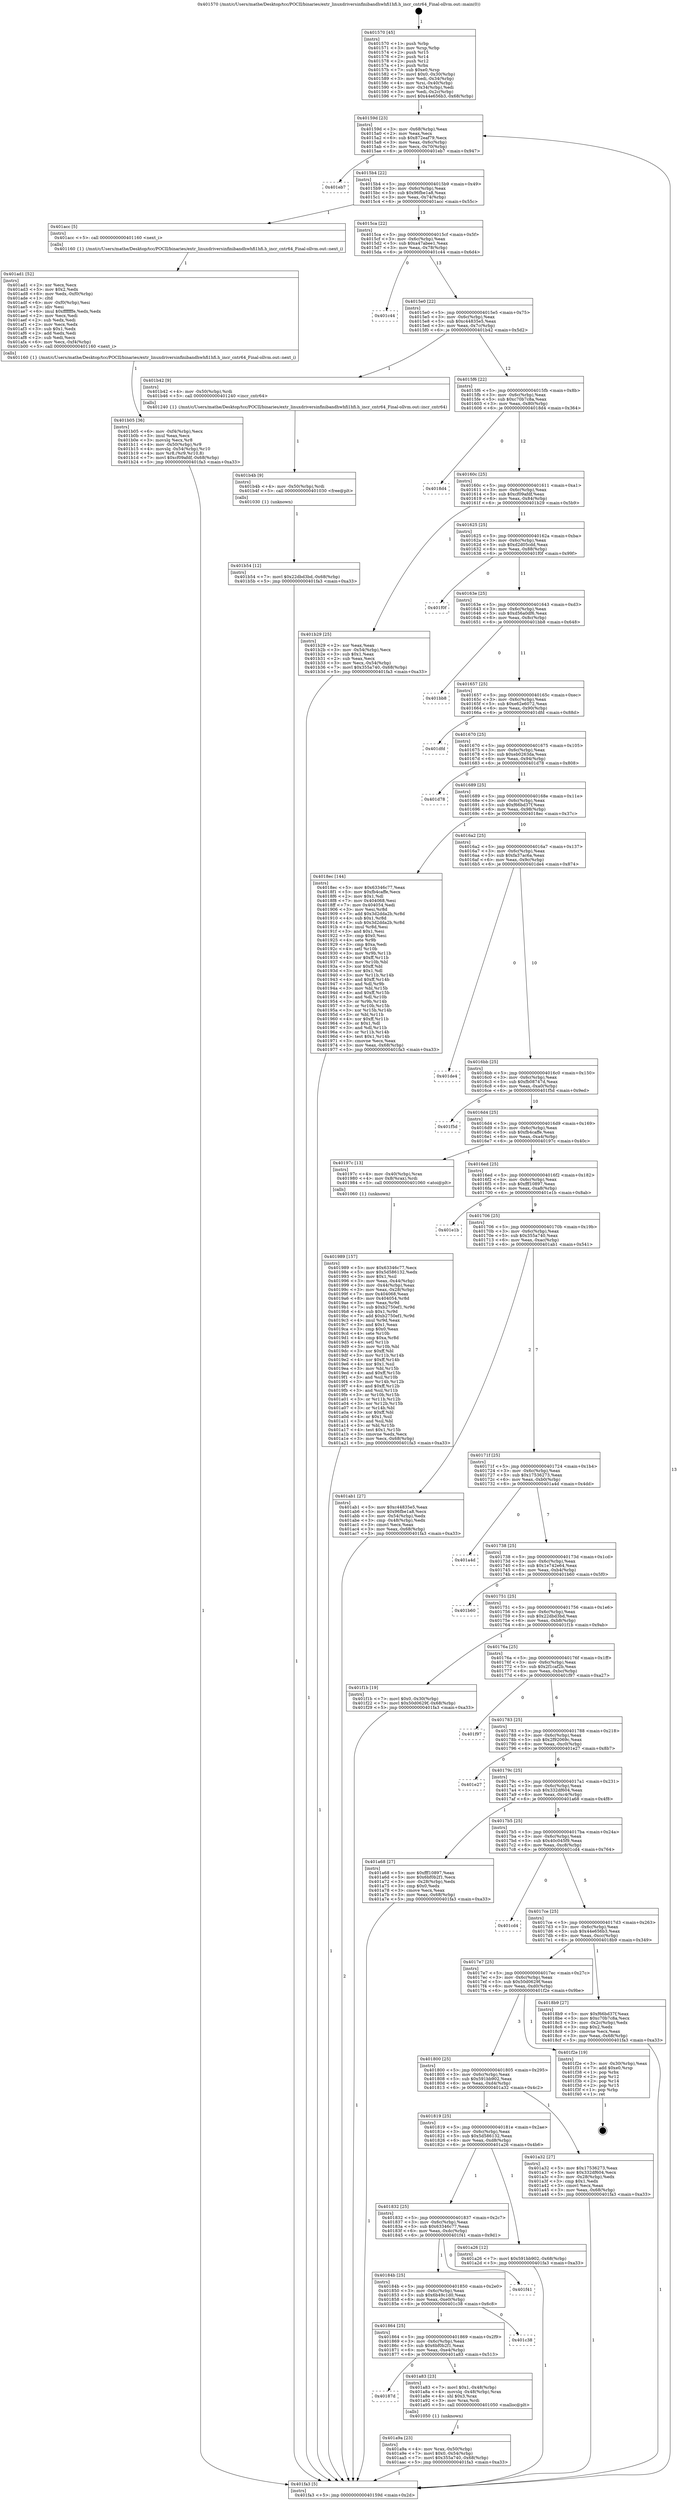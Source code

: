 digraph "0x401570" {
  label = "0x401570 (/mnt/c/Users/mathe/Desktop/tcc/POCII/binaries/extr_linuxdriversinfinibandhwhfi1hfi.h_incr_cntr64_Final-ollvm.out::main(0))"
  labelloc = "t"
  node[shape=record]

  Entry [label="",width=0.3,height=0.3,shape=circle,fillcolor=black,style=filled]
  "0x40159d" [label="{
     0x40159d [23]\l
     | [instrs]\l
     &nbsp;&nbsp;0x40159d \<+3\>: mov -0x68(%rbp),%eax\l
     &nbsp;&nbsp;0x4015a0 \<+2\>: mov %eax,%ecx\l
     &nbsp;&nbsp;0x4015a2 \<+6\>: sub $0x872eaf79,%ecx\l
     &nbsp;&nbsp;0x4015a8 \<+3\>: mov %eax,-0x6c(%rbp)\l
     &nbsp;&nbsp;0x4015ab \<+3\>: mov %ecx,-0x70(%rbp)\l
     &nbsp;&nbsp;0x4015ae \<+6\>: je 0000000000401eb7 \<main+0x947\>\l
  }"]
  "0x401eb7" [label="{
     0x401eb7\l
  }", style=dashed]
  "0x4015b4" [label="{
     0x4015b4 [22]\l
     | [instrs]\l
     &nbsp;&nbsp;0x4015b4 \<+5\>: jmp 00000000004015b9 \<main+0x49\>\l
     &nbsp;&nbsp;0x4015b9 \<+3\>: mov -0x6c(%rbp),%eax\l
     &nbsp;&nbsp;0x4015bc \<+5\>: sub $0x96fbe1a8,%eax\l
     &nbsp;&nbsp;0x4015c1 \<+3\>: mov %eax,-0x74(%rbp)\l
     &nbsp;&nbsp;0x4015c4 \<+6\>: je 0000000000401acc \<main+0x55c\>\l
  }"]
  Exit [label="",width=0.3,height=0.3,shape=circle,fillcolor=black,style=filled,peripheries=2]
  "0x401acc" [label="{
     0x401acc [5]\l
     | [instrs]\l
     &nbsp;&nbsp;0x401acc \<+5\>: call 0000000000401160 \<next_i\>\l
     | [calls]\l
     &nbsp;&nbsp;0x401160 \{1\} (/mnt/c/Users/mathe/Desktop/tcc/POCII/binaries/extr_linuxdriversinfinibandhwhfi1hfi.h_incr_cntr64_Final-ollvm.out::next_i)\l
  }"]
  "0x4015ca" [label="{
     0x4015ca [22]\l
     | [instrs]\l
     &nbsp;&nbsp;0x4015ca \<+5\>: jmp 00000000004015cf \<main+0x5f\>\l
     &nbsp;&nbsp;0x4015cf \<+3\>: mov -0x6c(%rbp),%eax\l
     &nbsp;&nbsp;0x4015d2 \<+5\>: sub $0xa47abee1,%eax\l
     &nbsp;&nbsp;0x4015d7 \<+3\>: mov %eax,-0x78(%rbp)\l
     &nbsp;&nbsp;0x4015da \<+6\>: je 0000000000401c44 \<main+0x6d4\>\l
  }"]
  "0x401b54" [label="{
     0x401b54 [12]\l
     | [instrs]\l
     &nbsp;&nbsp;0x401b54 \<+7\>: movl $0x22dbd3bd,-0x68(%rbp)\l
     &nbsp;&nbsp;0x401b5b \<+5\>: jmp 0000000000401fa3 \<main+0xa33\>\l
  }"]
  "0x401c44" [label="{
     0x401c44\l
  }", style=dashed]
  "0x4015e0" [label="{
     0x4015e0 [22]\l
     | [instrs]\l
     &nbsp;&nbsp;0x4015e0 \<+5\>: jmp 00000000004015e5 \<main+0x75\>\l
     &nbsp;&nbsp;0x4015e5 \<+3\>: mov -0x6c(%rbp),%eax\l
     &nbsp;&nbsp;0x4015e8 \<+5\>: sub $0xc44835e5,%eax\l
     &nbsp;&nbsp;0x4015ed \<+3\>: mov %eax,-0x7c(%rbp)\l
     &nbsp;&nbsp;0x4015f0 \<+6\>: je 0000000000401b42 \<main+0x5d2\>\l
  }"]
  "0x401b4b" [label="{
     0x401b4b [9]\l
     | [instrs]\l
     &nbsp;&nbsp;0x401b4b \<+4\>: mov -0x50(%rbp),%rdi\l
     &nbsp;&nbsp;0x401b4f \<+5\>: call 0000000000401030 \<free@plt\>\l
     | [calls]\l
     &nbsp;&nbsp;0x401030 \{1\} (unknown)\l
  }"]
  "0x401b42" [label="{
     0x401b42 [9]\l
     | [instrs]\l
     &nbsp;&nbsp;0x401b42 \<+4\>: mov -0x50(%rbp),%rdi\l
     &nbsp;&nbsp;0x401b46 \<+5\>: call 0000000000401240 \<incr_cntr64\>\l
     | [calls]\l
     &nbsp;&nbsp;0x401240 \{1\} (/mnt/c/Users/mathe/Desktop/tcc/POCII/binaries/extr_linuxdriversinfinibandhwhfi1hfi.h_incr_cntr64_Final-ollvm.out::incr_cntr64)\l
  }"]
  "0x4015f6" [label="{
     0x4015f6 [22]\l
     | [instrs]\l
     &nbsp;&nbsp;0x4015f6 \<+5\>: jmp 00000000004015fb \<main+0x8b\>\l
     &nbsp;&nbsp;0x4015fb \<+3\>: mov -0x6c(%rbp),%eax\l
     &nbsp;&nbsp;0x4015fe \<+5\>: sub $0xc70b7c8a,%eax\l
     &nbsp;&nbsp;0x401603 \<+3\>: mov %eax,-0x80(%rbp)\l
     &nbsp;&nbsp;0x401606 \<+6\>: je 00000000004018d4 \<main+0x364\>\l
  }"]
  "0x401b05" [label="{
     0x401b05 [36]\l
     | [instrs]\l
     &nbsp;&nbsp;0x401b05 \<+6\>: mov -0xf4(%rbp),%ecx\l
     &nbsp;&nbsp;0x401b0b \<+3\>: imul %eax,%ecx\l
     &nbsp;&nbsp;0x401b0e \<+3\>: movslq %ecx,%r8\l
     &nbsp;&nbsp;0x401b11 \<+4\>: mov -0x50(%rbp),%r9\l
     &nbsp;&nbsp;0x401b15 \<+4\>: movslq -0x54(%rbp),%r10\l
     &nbsp;&nbsp;0x401b19 \<+4\>: mov %r8,(%r9,%r10,8)\l
     &nbsp;&nbsp;0x401b1d \<+7\>: movl $0xcf09afdf,-0x68(%rbp)\l
     &nbsp;&nbsp;0x401b24 \<+5\>: jmp 0000000000401fa3 \<main+0xa33\>\l
  }"]
  "0x4018d4" [label="{
     0x4018d4\l
  }", style=dashed]
  "0x40160c" [label="{
     0x40160c [25]\l
     | [instrs]\l
     &nbsp;&nbsp;0x40160c \<+5\>: jmp 0000000000401611 \<main+0xa1\>\l
     &nbsp;&nbsp;0x401611 \<+3\>: mov -0x6c(%rbp),%eax\l
     &nbsp;&nbsp;0x401614 \<+5\>: sub $0xcf09afdf,%eax\l
     &nbsp;&nbsp;0x401619 \<+6\>: mov %eax,-0x84(%rbp)\l
     &nbsp;&nbsp;0x40161f \<+6\>: je 0000000000401b29 \<main+0x5b9\>\l
  }"]
  "0x401ad1" [label="{
     0x401ad1 [52]\l
     | [instrs]\l
     &nbsp;&nbsp;0x401ad1 \<+2\>: xor %ecx,%ecx\l
     &nbsp;&nbsp;0x401ad3 \<+5\>: mov $0x2,%edx\l
     &nbsp;&nbsp;0x401ad8 \<+6\>: mov %edx,-0xf0(%rbp)\l
     &nbsp;&nbsp;0x401ade \<+1\>: cltd\l
     &nbsp;&nbsp;0x401adf \<+6\>: mov -0xf0(%rbp),%esi\l
     &nbsp;&nbsp;0x401ae5 \<+2\>: idiv %esi\l
     &nbsp;&nbsp;0x401ae7 \<+6\>: imul $0xfffffffe,%edx,%edx\l
     &nbsp;&nbsp;0x401aed \<+2\>: mov %ecx,%edi\l
     &nbsp;&nbsp;0x401aef \<+2\>: sub %edx,%edi\l
     &nbsp;&nbsp;0x401af1 \<+2\>: mov %ecx,%edx\l
     &nbsp;&nbsp;0x401af3 \<+3\>: sub $0x1,%edx\l
     &nbsp;&nbsp;0x401af6 \<+2\>: add %edx,%edi\l
     &nbsp;&nbsp;0x401af8 \<+2\>: sub %edi,%ecx\l
     &nbsp;&nbsp;0x401afa \<+6\>: mov %ecx,-0xf4(%rbp)\l
     &nbsp;&nbsp;0x401b00 \<+5\>: call 0000000000401160 \<next_i\>\l
     | [calls]\l
     &nbsp;&nbsp;0x401160 \{1\} (/mnt/c/Users/mathe/Desktop/tcc/POCII/binaries/extr_linuxdriversinfinibandhwhfi1hfi.h_incr_cntr64_Final-ollvm.out::next_i)\l
  }"]
  "0x401b29" [label="{
     0x401b29 [25]\l
     | [instrs]\l
     &nbsp;&nbsp;0x401b29 \<+2\>: xor %eax,%eax\l
     &nbsp;&nbsp;0x401b2b \<+3\>: mov -0x54(%rbp),%ecx\l
     &nbsp;&nbsp;0x401b2e \<+3\>: sub $0x1,%eax\l
     &nbsp;&nbsp;0x401b31 \<+2\>: sub %eax,%ecx\l
     &nbsp;&nbsp;0x401b33 \<+3\>: mov %ecx,-0x54(%rbp)\l
     &nbsp;&nbsp;0x401b36 \<+7\>: movl $0x355a740,-0x68(%rbp)\l
     &nbsp;&nbsp;0x401b3d \<+5\>: jmp 0000000000401fa3 \<main+0xa33\>\l
  }"]
  "0x401625" [label="{
     0x401625 [25]\l
     | [instrs]\l
     &nbsp;&nbsp;0x401625 \<+5\>: jmp 000000000040162a \<main+0xba\>\l
     &nbsp;&nbsp;0x40162a \<+3\>: mov -0x6c(%rbp),%eax\l
     &nbsp;&nbsp;0x40162d \<+5\>: sub $0xd2d05cdd,%eax\l
     &nbsp;&nbsp;0x401632 \<+6\>: mov %eax,-0x88(%rbp)\l
     &nbsp;&nbsp;0x401638 \<+6\>: je 0000000000401f0f \<main+0x99f\>\l
  }"]
  "0x401a9a" [label="{
     0x401a9a [23]\l
     | [instrs]\l
     &nbsp;&nbsp;0x401a9a \<+4\>: mov %rax,-0x50(%rbp)\l
     &nbsp;&nbsp;0x401a9e \<+7\>: movl $0x0,-0x54(%rbp)\l
     &nbsp;&nbsp;0x401aa5 \<+7\>: movl $0x355a740,-0x68(%rbp)\l
     &nbsp;&nbsp;0x401aac \<+5\>: jmp 0000000000401fa3 \<main+0xa33\>\l
  }"]
  "0x401f0f" [label="{
     0x401f0f\l
  }", style=dashed]
  "0x40163e" [label="{
     0x40163e [25]\l
     | [instrs]\l
     &nbsp;&nbsp;0x40163e \<+5\>: jmp 0000000000401643 \<main+0xd3\>\l
     &nbsp;&nbsp;0x401643 \<+3\>: mov -0x6c(%rbp),%eax\l
     &nbsp;&nbsp;0x401646 \<+5\>: sub $0xd56a0df6,%eax\l
     &nbsp;&nbsp;0x40164b \<+6\>: mov %eax,-0x8c(%rbp)\l
     &nbsp;&nbsp;0x401651 \<+6\>: je 0000000000401bb8 \<main+0x648\>\l
  }"]
  "0x40187d" [label="{
     0x40187d\l
  }", style=dashed]
  "0x401bb8" [label="{
     0x401bb8\l
  }", style=dashed]
  "0x401657" [label="{
     0x401657 [25]\l
     | [instrs]\l
     &nbsp;&nbsp;0x401657 \<+5\>: jmp 000000000040165c \<main+0xec\>\l
     &nbsp;&nbsp;0x40165c \<+3\>: mov -0x6c(%rbp),%eax\l
     &nbsp;&nbsp;0x40165f \<+5\>: sub $0xe62e6072,%eax\l
     &nbsp;&nbsp;0x401664 \<+6\>: mov %eax,-0x90(%rbp)\l
     &nbsp;&nbsp;0x40166a \<+6\>: je 0000000000401dfd \<main+0x88d\>\l
  }"]
  "0x401a83" [label="{
     0x401a83 [23]\l
     | [instrs]\l
     &nbsp;&nbsp;0x401a83 \<+7\>: movl $0x1,-0x48(%rbp)\l
     &nbsp;&nbsp;0x401a8a \<+4\>: movslq -0x48(%rbp),%rax\l
     &nbsp;&nbsp;0x401a8e \<+4\>: shl $0x3,%rax\l
     &nbsp;&nbsp;0x401a92 \<+3\>: mov %rax,%rdi\l
     &nbsp;&nbsp;0x401a95 \<+5\>: call 0000000000401050 \<malloc@plt\>\l
     | [calls]\l
     &nbsp;&nbsp;0x401050 \{1\} (unknown)\l
  }"]
  "0x401dfd" [label="{
     0x401dfd\l
  }", style=dashed]
  "0x401670" [label="{
     0x401670 [25]\l
     | [instrs]\l
     &nbsp;&nbsp;0x401670 \<+5\>: jmp 0000000000401675 \<main+0x105\>\l
     &nbsp;&nbsp;0x401675 \<+3\>: mov -0x6c(%rbp),%eax\l
     &nbsp;&nbsp;0x401678 \<+5\>: sub $0xeb0263da,%eax\l
     &nbsp;&nbsp;0x40167d \<+6\>: mov %eax,-0x94(%rbp)\l
     &nbsp;&nbsp;0x401683 \<+6\>: je 0000000000401d78 \<main+0x808\>\l
  }"]
  "0x401864" [label="{
     0x401864 [25]\l
     | [instrs]\l
     &nbsp;&nbsp;0x401864 \<+5\>: jmp 0000000000401869 \<main+0x2f9\>\l
     &nbsp;&nbsp;0x401869 \<+3\>: mov -0x6c(%rbp),%eax\l
     &nbsp;&nbsp;0x40186c \<+5\>: sub $0x6bf0b2f1,%eax\l
     &nbsp;&nbsp;0x401871 \<+6\>: mov %eax,-0xe4(%rbp)\l
     &nbsp;&nbsp;0x401877 \<+6\>: je 0000000000401a83 \<main+0x513\>\l
  }"]
  "0x401d78" [label="{
     0x401d78\l
  }", style=dashed]
  "0x401689" [label="{
     0x401689 [25]\l
     | [instrs]\l
     &nbsp;&nbsp;0x401689 \<+5\>: jmp 000000000040168e \<main+0x11e\>\l
     &nbsp;&nbsp;0x40168e \<+3\>: mov -0x6c(%rbp),%eax\l
     &nbsp;&nbsp;0x401691 \<+5\>: sub $0xf66bd37f,%eax\l
     &nbsp;&nbsp;0x401696 \<+6\>: mov %eax,-0x98(%rbp)\l
     &nbsp;&nbsp;0x40169c \<+6\>: je 00000000004018ec \<main+0x37c\>\l
  }"]
  "0x401c38" [label="{
     0x401c38\l
  }", style=dashed]
  "0x4018ec" [label="{
     0x4018ec [144]\l
     | [instrs]\l
     &nbsp;&nbsp;0x4018ec \<+5\>: mov $0x63346c77,%eax\l
     &nbsp;&nbsp;0x4018f1 \<+5\>: mov $0xfb4caffe,%ecx\l
     &nbsp;&nbsp;0x4018f6 \<+2\>: mov $0x1,%dl\l
     &nbsp;&nbsp;0x4018f8 \<+7\>: mov 0x404068,%esi\l
     &nbsp;&nbsp;0x4018ff \<+7\>: mov 0x404054,%edi\l
     &nbsp;&nbsp;0x401906 \<+3\>: mov %esi,%r8d\l
     &nbsp;&nbsp;0x401909 \<+7\>: add $0x3d2dda2b,%r8d\l
     &nbsp;&nbsp;0x401910 \<+4\>: sub $0x1,%r8d\l
     &nbsp;&nbsp;0x401914 \<+7\>: sub $0x3d2dda2b,%r8d\l
     &nbsp;&nbsp;0x40191b \<+4\>: imul %r8d,%esi\l
     &nbsp;&nbsp;0x40191f \<+3\>: and $0x1,%esi\l
     &nbsp;&nbsp;0x401922 \<+3\>: cmp $0x0,%esi\l
     &nbsp;&nbsp;0x401925 \<+4\>: sete %r9b\l
     &nbsp;&nbsp;0x401929 \<+3\>: cmp $0xa,%edi\l
     &nbsp;&nbsp;0x40192c \<+4\>: setl %r10b\l
     &nbsp;&nbsp;0x401930 \<+3\>: mov %r9b,%r11b\l
     &nbsp;&nbsp;0x401933 \<+4\>: xor $0xff,%r11b\l
     &nbsp;&nbsp;0x401937 \<+3\>: mov %r10b,%bl\l
     &nbsp;&nbsp;0x40193a \<+3\>: xor $0xff,%bl\l
     &nbsp;&nbsp;0x40193d \<+3\>: xor $0x1,%dl\l
     &nbsp;&nbsp;0x401940 \<+3\>: mov %r11b,%r14b\l
     &nbsp;&nbsp;0x401943 \<+4\>: and $0xff,%r14b\l
     &nbsp;&nbsp;0x401947 \<+3\>: and %dl,%r9b\l
     &nbsp;&nbsp;0x40194a \<+3\>: mov %bl,%r15b\l
     &nbsp;&nbsp;0x40194d \<+4\>: and $0xff,%r15b\l
     &nbsp;&nbsp;0x401951 \<+3\>: and %dl,%r10b\l
     &nbsp;&nbsp;0x401954 \<+3\>: or %r9b,%r14b\l
     &nbsp;&nbsp;0x401957 \<+3\>: or %r10b,%r15b\l
     &nbsp;&nbsp;0x40195a \<+3\>: xor %r15b,%r14b\l
     &nbsp;&nbsp;0x40195d \<+3\>: or %bl,%r11b\l
     &nbsp;&nbsp;0x401960 \<+4\>: xor $0xff,%r11b\l
     &nbsp;&nbsp;0x401964 \<+3\>: or $0x1,%dl\l
     &nbsp;&nbsp;0x401967 \<+3\>: and %dl,%r11b\l
     &nbsp;&nbsp;0x40196a \<+3\>: or %r11b,%r14b\l
     &nbsp;&nbsp;0x40196d \<+4\>: test $0x1,%r14b\l
     &nbsp;&nbsp;0x401971 \<+3\>: cmovne %ecx,%eax\l
     &nbsp;&nbsp;0x401974 \<+3\>: mov %eax,-0x68(%rbp)\l
     &nbsp;&nbsp;0x401977 \<+5\>: jmp 0000000000401fa3 \<main+0xa33\>\l
  }"]
  "0x4016a2" [label="{
     0x4016a2 [25]\l
     | [instrs]\l
     &nbsp;&nbsp;0x4016a2 \<+5\>: jmp 00000000004016a7 \<main+0x137\>\l
     &nbsp;&nbsp;0x4016a7 \<+3\>: mov -0x6c(%rbp),%eax\l
     &nbsp;&nbsp;0x4016aa \<+5\>: sub $0xfa37ac6a,%eax\l
     &nbsp;&nbsp;0x4016af \<+6\>: mov %eax,-0x9c(%rbp)\l
     &nbsp;&nbsp;0x4016b5 \<+6\>: je 0000000000401de4 \<main+0x874\>\l
  }"]
  "0x40184b" [label="{
     0x40184b [25]\l
     | [instrs]\l
     &nbsp;&nbsp;0x40184b \<+5\>: jmp 0000000000401850 \<main+0x2e0\>\l
     &nbsp;&nbsp;0x401850 \<+3\>: mov -0x6c(%rbp),%eax\l
     &nbsp;&nbsp;0x401853 \<+5\>: sub $0x6b49c1d0,%eax\l
     &nbsp;&nbsp;0x401858 \<+6\>: mov %eax,-0xe0(%rbp)\l
     &nbsp;&nbsp;0x40185e \<+6\>: je 0000000000401c38 \<main+0x6c8\>\l
  }"]
  "0x401de4" [label="{
     0x401de4\l
  }", style=dashed]
  "0x4016bb" [label="{
     0x4016bb [25]\l
     | [instrs]\l
     &nbsp;&nbsp;0x4016bb \<+5\>: jmp 00000000004016c0 \<main+0x150\>\l
     &nbsp;&nbsp;0x4016c0 \<+3\>: mov -0x6c(%rbp),%eax\l
     &nbsp;&nbsp;0x4016c3 \<+5\>: sub $0xfb08747d,%eax\l
     &nbsp;&nbsp;0x4016c8 \<+6\>: mov %eax,-0xa0(%rbp)\l
     &nbsp;&nbsp;0x4016ce \<+6\>: je 0000000000401f5d \<main+0x9ed\>\l
  }"]
  "0x401f41" [label="{
     0x401f41\l
  }", style=dashed]
  "0x401f5d" [label="{
     0x401f5d\l
  }", style=dashed]
  "0x4016d4" [label="{
     0x4016d4 [25]\l
     | [instrs]\l
     &nbsp;&nbsp;0x4016d4 \<+5\>: jmp 00000000004016d9 \<main+0x169\>\l
     &nbsp;&nbsp;0x4016d9 \<+3\>: mov -0x6c(%rbp),%eax\l
     &nbsp;&nbsp;0x4016dc \<+5\>: sub $0xfb4caffe,%eax\l
     &nbsp;&nbsp;0x4016e1 \<+6\>: mov %eax,-0xa4(%rbp)\l
     &nbsp;&nbsp;0x4016e7 \<+6\>: je 000000000040197c \<main+0x40c\>\l
  }"]
  "0x401832" [label="{
     0x401832 [25]\l
     | [instrs]\l
     &nbsp;&nbsp;0x401832 \<+5\>: jmp 0000000000401837 \<main+0x2c7\>\l
     &nbsp;&nbsp;0x401837 \<+3\>: mov -0x6c(%rbp),%eax\l
     &nbsp;&nbsp;0x40183a \<+5\>: sub $0x63346c77,%eax\l
     &nbsp;&nbsp;0x40183f \<+6\>: mov %eax,-0xdc(%rbp)\l
     &nbsp;&nbsp;0x401845 \<+6\>: je 0000000000401f41 \<main+0x9d1\>\l
  }"]
  "0x40197c" [label="{
     0x40197c [13]\l
     | [instrs]\l
     &nbsp;&nbsp;0x40197c \<+4\>: mov -0x40(%rbp),%rax\l
     &nbsp;&nbsp;0x401980 \<+4\>: mov 0x8(%rax),%rdi\l
     &nbsp;&nbsp;0x401984 \<+5\>: call 0000000000401060 \<atoi@plt\>\l
     | [calls]\l
     &nbsp;&nbsp;0x401060 \{1\} (unknown)\l
  }"]
  "0x4016ed" [label="{
     0x4016ed [25]\l
     | [instrs]\l
     &nbsp;&nbsp;0x4016ed \<+5\>: jmp 00000000004016f2 \<main+0x182\>\l
     &nbsp;&nbsp;0x4016f2 \<+3\>: mov -0x6c(%rbp),%eax\l
     &nbsp;&nbsp;0x4016f5 \<+5\>: sub $0xfff10897,%eax\l
     &nbsp;&nbsp;0x4016fa \<+6\>: mov %eax,-0xa8(%rbp)\l
     &nbsp;&nbsp;0x401700 \<+6\>: je 0000000000401e1b \<main+0x8ab\>\l
  }"]
  "0x401a26" [label="{
     0x401a26 [12]\l
     | [instrs]\l
     &nbsp;&nbsp;0x401a26 \<+7\>: movl $0x591bb902,-0x68(%rbp)\l
     &nbsp;&nbsp;0x401a2d \<+5\>: jmp 0000000000401fa3 \<main+0xa33\>\l
  }"]
  "0x401e1b" [label="{
     0x401e1b\l
  }", style=dashed]
  "0x401706" [label="{
     0x401706 [25]\l
     | [instrs]\l
     &nbsp;&nbsp;0x401706 \<+5\>: jmp 000000000040170b \<main+0x19b\>\l
     &nbsp;&nbsp;0x40170b \<+3\>: mov -0x6c(%rbp),%eax\l
     &nbsp;&nbsp;0x40170e \<+5\>: sub $0x355a740,%eax\l
     &nbsp;&nbsp;0x401713 \<+6\>: mov %eax,-0xac(%rbp)\l
     &nbsp;&nbsp;0x401719 \<+6\>: je 0000000000401ab1 \<main+0x541\>\l
  }"]
  "0x401819" [label="{
     0x401819 [25]\l
     | [instrs]\l
     &nbsp;&nbsp;0x401819 \<+5\>: jmp 000000000040181e \<main+0x2ae\>\l
     &nbsp;&nbsp;0x40181e \<+3\>: mov -0x6c(%rbp),%eax\l
     &nbsp;&nbsp;0x401821 \<+5\>: sub $0x5d586132,%eax\l
     &nbsp;&nbsp;0x401826 \<+6\>: mov %eax,-0xd8(%rbp)\l
     &nbsp;&nbsp;0x40182c \<+6\>: je 0000000000401a26 \<main+0x4b6\>\l
  }"]
  "0x401ab1" [label="{
     0x401ab1 [27]\l
     | [instrs]\l
     &nbsp;&nbsp;0x401ab1 \<+5\>: mov $0xc44835e5,%eax\l
     &nbsp;&nbsp;0x401ab6 \<+5\>: mov $0x96fbe1a8,%ecx\l
     &nbsp;&nbsp;0x401abb \<+3\>: mov -0x54(%rbp),%edx\l
     &nbsp;&nbsp;0x401abe \<+3\>: cmp -0x48(%rbp),%edx\l
     &nbsp;&nbsp;0x401ac1 \<+3\>: cmovl %ecx,%eax\l
     &nbsp;&nbsp;0x401ac4 \<+3\>: mov %eax,-0x68(%rbp)\l
     &nbsp;&nbsp;0x401ac7 \<+5\>: jmp 0000000000401fa3 \<main+0xa33\>\l
  }"]
  "0x40171f" [label="{
     0x40171f [25]\l
     | [instrs]\l
     &nbsp;&nbsp;0x40171f \<+5\>: jmp 0000000000401724 \<main+0x1b4\>\l
     &nbsp;&nbsp;0x401724 \<+3\>: mov -0x6c(%rbp),%eax\l
     &nbsp;&nbsp;0x401727 \<+5\>: sub $0x17536273,%eax\l
     &nbsp;&nbsp;0x40172c \<+6\>: mov %eax,-0xb0(%rbp)\l
     &nbsp;&nbsp;0x401732 \<+6\>: je 0000000000401a4d \<main+0x4dd\>\l
  }"]
  "0x401a32" [label="{
     0x401a32 [27]\l
     | [instrs]\l
     &nbsp;&nbsp;0x401a32 \<+5\>: mov $0x17536273,%eax\l
     &nbsp;&nbsp;0x401a37 \<+5\>: mov $0x332df604,%ecx\l
     &nbsp;&nbsp;0x401a3c \<+3\>: mov -0x28(%rbp),%edx\l
     &nbsp;&nbsp;0x401a3f \<+3\>: cmp $0x1,%edx\l
     &nbsp;&nbsp;0x401a42 \<+3\>: cmovl %ecx,%eax\l
     &nbsp;&nbsp;0x401a45 \<+3\>: mov %eax,-0x68(%rbp)\l
     &nbsp;&nbsp;0x401a48 \<+5\>: jmp 0000000000401fa3 \<main+0xa33\>\l
  }"]
  "0x401a4d" [label="{
     0x401a4d\l
  }", style=dashed]
  "0x401738" [label="{
     0x401738 [25]\l
     | [instrs]\l
     &nbsp;&nbsp;0x401738 \<+5\>: jmp 000000000040173d \<main+0x1cd\>\l
     &nbsp;&nbsp;0x40173d \<+3\>: mov -0x6c(%rbp),%eax\l
     &nbsp;&nbsp;0x401740 \<+5\>: sub $0x1e742e64,%eax\l
     &nbsp;&nbsp;0x401745 \<+6\>: mov %eax,-0xb4(%rbp)\l
     &nbsp;&nbsp;0x40174b \<+6\>: je 0000000000401b60 \<main+0x5f0\>\l
  }"]
  "0x401800" [label="{
     0x401800 [25]\l
     | [instrs]\l
     &nbsp;&nbsp;0x401800 \<+5\>: jmp 0000000000401805 \<main+0x295\>\l
     &nbsp;&nbsp;0x401805 \<+3\>: mov -0x6c(%rbp),%eax\l
     &nbsp;&nbsp;0x401808 \<+5\>: sub $0x591bb902,%eax\l
     &nbsp;&nbsp;0x40180d \<+6\>: mov %eax,-0xd4(%rbp)\l
     &nbsp;&nbsp;0x401813 \<+6\>: je 0000000000401a32 \<main+0x4c2\>\l
  }"]
  "0x401b60" [label="{
     0x401b60\l
  }", style=dashed]
  "0x401751" [label="{
     0x401751 [25]\l
     | [instrs]\l
     &nbsp;&nbsp;0x401751 \<+5\>: jmp 0000000000401756 \<main+0x1e6\>\l
     &nbsp;&nbsp;0x401756 \<+3\>: mov -0x6c(%rbp),%eax\l
     &nbsp;&nbsp;0x401759 \<+5\>: sub $0x22dbd3bd,%eax\l
     &nbsp;&nbsp;0x40175e \<+6\>: mov %eax,-0xb8(%rbp)\l
     &nbsp;&nbsp;0x401764 \<+6\>: je 0000000000401f1b \<main+0x9ab\>\l
  }"]
  "0x401f2e" [label="{
     0x401f2e [19]\l
     | [instrs]\l
     &nbsp;&nbsp;0x401f2e \<+3\>: mov -0x30(%rbp),%eax\l
     &nbsp;&nbsp;0x401f31 \<+7\>: add $0xe0,%rsp\l
     &nbsp;&nbsp;0x401f38 \<+1\>: pop %rbx\l
     &nbsp;&nbsp;0x401f39 \<+2\>: pop %r12\l
     &nbsp;&nbsp;0x401f3b \<+2\>: pop %r14\l
     &nbsp;&nbsp;0x401f3d \<+2\>: pop %r15\l
     &nbsp;&nbsp;0x401f3f \<+1\>: pop %rbp\l
     &nbsp;&nbsp;0x401f40 \<+1\>: ret\l
  }"]
  "0x401f1b" [label="{
     0x401f1b [19]\l
     | [instrs]\l
     &nbsp;&nbsp;0x401f1b \<+7\>: movl $0x0,-0x30(%rbp)\l
     &nbsp;&nbsp;0x401f22 \<+7\>: movl $0x50d0629f,-0x68(%rbp)\l
     &nbsp;&nbsp;0x401f29 \<+5\>: jmp 0000000000401fa3 \<main+0xa33\>\l
  }"]
  "0x40176a" [label="{
     0x40176a [25]\l
     | [instrs]\l
     &nbsp;&nbsp;0x40176a \<+5\>: jmp 000000000040176f \<main+0x1ff\>\l
     &nbsp;&nbsp;0x40176f \<+3\>: mov -0x6c(%rbp),%eax\l
     &nbsp;&nbsp;0x401772 \<+5\>: sub $0x2f1caf2b,%eax\l
     &nbsp;&nbsp;0x401777 \<+6\>: mov %eax,-0xbc(%rbp)\l
     &nbsp;&nbsp;0x40177d \<+6\>: je 0000000000401f97 \<main+0xa27\>\l
  }"]
  "0x401989" [label="{
     0x401989 [157]\l
     | [instrs]\l
     &nbsp;&nbsp;0x401989 \<+5\>: mov $0x63346c77,%ecx\l
     &nbsp;&nbsp;0x40198e \<+5\>: mov $0x5d586132,%edx\l
     &nbsp;&nbsp;0x401993 \<+3\>: mov $0x1,%sil\l
     &nbsp;&nbsp;0x401996 \<+3\>: mov %eax,-0x44(%rbp)\l
     &nbsp;&nbsp;0x401999 \<+3\>: mov -0x44(%rbp),%eax\l
     &nbsp;&nbsp;0x40199c \<+3\>: mov %eax,-0x28(%rbp)\l
     &nbsp;&nbsp;0x40199f \<+7\>: mov 0x404068,%eax\l
     &nbsp;&nbsp;0x4019a6 \<+8\>: mov 0x404054,%r8d\l
     &nbsp;&nbsp;0x4019ae \<+3\>: mov %eax,%r9d\l
     &nbsp;&nbsp;0x4019b1 \<+7\>: sub $0xb2750ef1,%r9d\l
     &nbsp;&nbsp;0x4019b8 \<+4\>: sub $0x1,%r9d\l
     &nbsp;&nbsp;0x4019bc \<+7\>: add $0xb2750ef1,%r9d\l
     &nbsp;&nbsp;0x4019c3 \<+4\>: imul %r9d,%eax\l
     &nbsp;&nbsp;0x4019c7 \<+3\>: and $0x1,%eax\l
     &nbsp;&nbsp;0x4019ca \<+3\>: cmp $0x0,%eax\l
     &nbsp;&nbsp;0x4019cd \<+4\>: sete %r10b\l
     &nbsp;&nbsp;0x4019d1 \<+4\>: cmp $0xa,%r8d\l
     &nbsp;&nbsp;0x4019d5 \<+4\>: setl %r11b\l
     &nbsp;&nbsp;0x4019d9 \<+3\>: mov %r10b,%bl\l
     &nbsp;&nbsp;0x4019dc \<+3\>: xor $0xff,%bl\l
     &nbsp;&nbsp;0x4019df \<+3\>: mov %r11b,%r14b\l
     &nbsp;&nbsp;0x4019e2 \<+4\>: xor $0xff,%r14b\l
     &nbsp;&nbsp;0x4019e6 \<+4\>: xor $0x1,%sil\l
     &nbsp;&nbsp;0x4019ea \<+3\>: mov %bl,%r15b\l
     &nbsp;&nbsp;0x4019ed \<+4\>: and $0xff,%r15b\l
     &nbsp;&nbsp;0x4019f1 \<+3\>: and %sil,%r10b\l
     &nbsp;&nbsp;0x4019f4 \<+3\>: mov %r14b,%r12b\l
     &nbsp;&nbsp;0x4019f7 \<+4\>: and $0xff,%r12b\l
     &nbsp;&nbsp;0x4019fb \<+3\>: and %sil,%r11b\l
     &nbsp;&nbsp;0x4019fe \<+3\>: or %r10b,%r15b\l
     &nbsp;&nbsp;0x401a01 \<+3\>: or %r11b,%r12b\l
     &nbsp;&nbsp;0x401a04 \<+3\>: xor %r12b,%r15b\l
     &nbsp;&nbsp;0x401a07 \<+3\>: or %r14b,%bl\l
     &nbsp;&nbsp;0x401a0a \<+3\>: xor $0xff,%bl\l
     &nbsp;&nbsp;0x401a0d \<+4\>: or $0x1,%sil\l
     &nbsp;&nbsp;0x401a11 \<+3\>: and %sil,%bl\l
     &nbsp;&nbsp;0x401a14 \<+3\>: or %bl,%r15b\l
     &nbsp;&nbsp;0x401a17 \<+4\>: test $0x1,%r15b\l
     &nbsp;&nbsp;0x401a1b \<+3\>: cmovne %edx,%ecx\l
     &nbsp;&nbsp;0x401a1e \<+3\>: mov %ecx,-0x68(%rbp)\l
     &nbsp;&nbsp;0x401a21 \<+5\>: jmp 0000000000401fa3 \<main+0xa33\>\l
  }"]
  "0x401f97" [label="{
     0x401f97\l
  }", style=dashed]
  "0x401783" [label="{
     0x401783 [25]\l
     | [instrs]\l
     &nbsp;&nbsp;0x401783 \<+5\>: jmp 0000000000401788 \<main+0x218\>\l
     &nbsp;&nbsp;0x401788 \<+3\>: mov -0x6c(%rbp),%eax\l
     &nbsp;&nbsp;0x40178b \<+5\>: sub $0x2f92069c,%eax\l
     &nbsp;&nbsp;0x401790 \<+6\>: mov %eax,-0xc0(%rbp)\l
     &nbsp;&nbsp;0x401796 \<+6\>: je 0000000000401e27 \<main+0x8b7\>\l
  }"]
  "0x401570" [label="{
     0x401570 [45]\l
     | [instrs]\l
     &nbsp;&nbsp;0x401570 \<+1\>: push %rbp\l
     &nbsp;&nbsp;0x401571 \<+3\>: mov %rsp,%rbp\l
     &nbsp;&nbsp;0x401574 \<+2\>: push %r15\l
     &nbsp;&nbsp;0x401576 \<+2\>: push %r14\l
     &nbsp;&nbsp;0x401578 \<+2\>: push %r12\l
     &nbsp;&nbsp;0x40157a \<+1\>: push %rbx\l
     &nbsp;&nbsp;0x40157b \<+7\>: sub $0xe0,%rsp\l
     &nbsp;&nbsp;0x401582 \<+7\>: movl $0x0,-0x30(%rbp)\l
     &nbsp;&nbsp;0x401589 \<+3\>: mov %edi,-0x34(%rbp)\l
     &nbsp;&nbsp;0x40158c \<+4\>: mov %rsi,-0x40(%rbp)\l
     &nbsp;&nbsp;0x401590 \<+3\>: mov -0x34(%rbp),%edi\l
     &nbsp;&nbsp;0x401593 \<+3\>: mov %edi,-0x2c(%rbp)\l
     &nbsp;&nbsp;0x401596 \<+7\>: movl $0x44e656b3,-0x68(%rbp)\l
  }"]
  "0x401e27" [label="{
     0x401e27\l
  }", style=dashed]
  "0x40179c" [label="{
     0x40179c [25]\l
     | [instrs]\l
     &nbsp;&nbsp;0x40179c \<+5\>: jmp 00000000004017a1 \<main+0x231\>\l
     &nbsp;&nbsp;0x4017a1 \<+3\>: mov -0x6c(%rbp),%eax\l
     &nbsp;&nbsp;0x4017a4 \<+5\>: sub $0x332df604,%eax\l
     &nbsp;&nbsp;0x4017a9 \<+6\>: mov %eax,-0xc4(%rbp)\l
     &nbsp;&nbsp;0x4017af \<+6\>: je 0000000000401a68 \<main+0x4f8\>\l
  }"]
  "0x401fa3" [label="{
     0x401fa3 [5]\l
     | [instrs]\l
     &nbsp;&nbsp;0x401fa3 \<+5\>: jmp 000000000040159d \<main+0x2d\>\l
  }"]
  "0x401a68" [label="{
     0x401a68 [27]\l
     | [instrs]\l
     &nbsp;&nbsp;0x401a68 \<+5\>: mov $0xfff10897,%eax\l
     &nbsp;&nbsp;0x401a6d \<+5\>: mov $0x6bf0b2f1,%ecx\l
     &nbsp;&nbsp;0x401a72 \<+3\>: mov -0x28(%rbp),%edx\l
     &nbsp;&nbsp;0x401a75 \<+3\>: cmp $0x0,%edx\l
     &nbsp;&nbsp;0x401a78 \<+3\>: cmove %ecx,%eax\l
     &nbsp;&nbsp;0x401a7b \<+3\>: mov %eax,-0x68(%rbp)\l
     &nbsp;&nbsp;0x401a7e \<+5\>: jmp 0000000000401fa3 \<main+0xa33\>\l
  }"]
  "0x4017b5" [label="{
     0x4017b5 [25]\l
     | [instrs]\l
     &nbsp;&nbsp;0x4017b5 \<+5\>: jmp 00000000004017ba \<main+0x24a\>\l
     &nbsp;&nbsp;0x4017ba \<+3\>: mov -0x6c(%rbp),%eax\l
     &nbsp;&nbsp;0x4017bd \<+5\>: sub $0x40c045f9,%eax\l
     &nbsp;&nbsp;0x4017c2 \<+6\>: mov %eax,-0xc8(%rbp)\l
     &nbsp;&nbsp;0x4017c8 \<+6\>: je 0000000000401cd4 \<main+0x764\>\l
  }"]
  "0x4017e7" [label="{
     0x4017e7 [25]\l
     | [instrs]\l
     &nbsp;&nbsp;0x4017e7 \<+5\>: jmp 00000000004017ec \<main+0x27c\>\l
     &nbsp;&nbsp;0x4017ec \<+3\>: mov -0x6c(%rbp),%eax\l
     &nbsp;&nbsp;0x4017ef \<+5\>: sub $0x50d0629f,%eax\l
     &nbsp;&nbsp;0x4017f4 \<+6\>: mov %eax,-0xd0(%rbp)\l
     &nbsp;&nbsp;0x4017fa \<+6\>: je 0000000000401f2e \<main+0x9be\>\l
  }"]
  "0x401cd4" [label="{
     0x401cd4\l
  }", style=dashed]
  "0x4017ce" [label="{
     0x4017ce [25]\l
     | [instrs]\l
     &nbsp;&nbsp;0x4017ce \<+5\>: jmp 00000000004017d3 \<main+0x263\>\l
     &nbsp;&nbsp;0x4017d3 \<+3\>: mov -0x6c(%rbp),%eax\l
     &nbsp;&nbsp;0x4017d6 \<+5\>: sub $0x44e656b3,%eax\l
     &nbsp;&nbsp;0x4017db \<+6\>: mov %eax,-0xcc(%rbp)\l
     &nbsp;&nbsp;0x4017e1 \<+6\>: je 00000000004018b9 \<main+0x349\>\l
  }"]
  "0x4018b9" [label="{
     0x4018b9 [27]\l
     | [instrs]\l
     &nbsp;&nbsp;0x4018b9 \<+5\>: mov $0xf66bd37f,%eax\l
     &nbsp;&nbsp;0x4018be \<+5\>: mov $0xc70b7c8a,%ecx\l
     &nbsp;&nbsp;0x4018c3 \<+3\>: mov -0x2c(%rbp),%edx\l
     &nbsp;&nbsp;0x4018c6 \<+3\>: cmp $0x2,%edx\l
     &nbsp;&nbsp;0x4018c9 \<+3\>: cmovne %ecx,%eax\l
     &nbsp;&nbsp;0x4018cc \<+3\>: mov %eax,-0x68(%rbp)\l
     &nbsp;&nbsp;0x4018cf \<+5\>: jmp 0000000000401fa3 \<main+0xa33\>\l
  }"]
  Entry -> "0x401570" [label=" 1"]
  "0x40159d" -> "0x401eb7" [label=" 0"]
  "0x40159d" -> "0x4015b4" [label=" 14"]
  "0x401f2e" -> Exit [label=" 1"]
  "0x4015b4" -> "0x401acc" [label=" 1"]
  "0x4015b4" -> "0x4015ca" [label=" 13"]
  "0x401f1b" -> "0x401fa3" [label=" 1"]
  "0x4015ca" -> "0x401c44" [label=" 0"]
  "0x4015ca" -> "0x4015e0" [label=" 13"]
  "0x401b54" -> "0x401fa3" [label=" 1"]
  "0x4015e0" -> "0x401b42" [label=" 1"]
  "0x4015e0" -> "0x4015f6" [label=" 12"]
  "0x401b4b" -> "0x401b54" [label=" 1"]
  "0x4015f6" -> "0x4018d4" [label=" 0"]
  "0x4015f6" -> "0x40160c" [label=" 12"]
  "0x401b42" -> "0x401b4b" [label=" 1"]
  "0x40160c" -> "0x401b29" [label=" 1"]
  "0x40160c" -> "0x401625" [label=" 11"]
  "0x401b29" -> "0x401fa3" [label=" 1"]
  "0x401625" -> "0x401f0f" [label=" 0"]
  "0x401625" -> "0x40163e" [label=" 11"]
  "0x401b05" -> "0x401fa3" [label=" 1"]
  "0x40163e" -> "0x401bb8" [label=" 0"]
  "0x40163e" -> "0x401657" [label=" 11"]
  "0x401ad1" -> "0x401b05" [label=" 1"]
  "0x401657" -> "0x401dfd" [label=" 0"]
  "0x401657" -> "0x401670" [label=" 11"]
  "0x401acc" -> "0x401ad1" [label=" 1"]
  "0x401670" -> "0x401d78" [label=" 0"]
  "0x401670" -> "0x401689" [label=" 11"]
  "0x401a9a" -> "0x401fa3" [label=" 1"]
  "0x401689" -> "0x4018ec" [label=" 1"]
  "0x401689" -> "0x4016a2" [label=" 10"]
  "0x401a83" -> "0x401a9a" [label=" 1"]
  "0x4016a2" -> "0x401de4" [label=" 0"]
  "0x4016a2" -> "0x4016bb" [label=" 10"]
  "0x401864" -> "0x401a83" [label=" 1"]
  "0x4016bb" -> "0x401f5d" [label=" 0"]
  "0x4016bb" -> "0x4016d4" [label=" 10"]
  "0x401ab1" -> "0x401fa3" [label=" 2"]
  "0x4016d4" -> "0x40197c" [label=" 1"]
  "0x4016d4" -> "0x4016ed" [label=" 9"]
  "0x40184b" -> "0x401c38" [label=" 0"]
  "0x4016ed" -> "0x401e1b" [label=" 0"]
  "0x4016ed" -> "0x401706" [label=" 9"]
  "0x401864" -> "0x40187d" [label=" 0"]
  "0x401706" -> "0x401ab1" [label=" 2"]
  "0x401706" -> "0x40171f" [label=" 7"]
  "0x401832" -> "0x401f41" [label=" 0"]
  "0x40171f" -> "0x401a4d" [label=" 0"]
  "0x40171f" -> "0x401738" [label=" 7"]
  "0x40184b" -> "0x401864" [label=" 1"]
  "0x401738" -> "0x401b60" [label=" 0"]
  "0x401738" -> "0x401751" [label=" 7"]
  "0x401a32" -> "0x401fa3" [label=" 1"]
  "0x401751" -> "0x401f1b" [label=" 1"]
  "0x401751" -> "0x40176a" [label=" 6"]
  "0x401a26" -> "0x401fa3" [label=" 1"]
  "0x40176a" -> "0x401f97" [label=" 0"]
  "0x40176a" -> "0x401783" [label=" 6"]
  "0x401819" -> "0x401a26" [label=" 1"]
  "0x401783" -> "0x401e27" [label=" 0"]
  "0x401783" -> "0x40179c" [label=" 6"]
  "0x401832" -> "0x40184b" [label=" 1"]
  "0x40179c" -> "0x401a68" [label=" 1"]
  "0x40179c" -> "0x4017b5" [label=" 5"]
  "0x401800" -> "0x401819" [label=" 2"]
  "0x4017b5" -> "0x401cd4" [label=" 0"]
  "0x4017b5" -> "0x4017ce" [label=" 5"]
  "0x401800" -> "0x401a32" [label=" 1"]
  "0x4017ce" -> "0x4018b9" [label=" 1"]
  "0x4017ce" -> "0x4017e7" [label=" 4"]
  "0x4018b9" -> "0x401fa3" [label=" 1"]
  "0x401570" -> "0x40159d" [label=" 1"]
  "0x401fa3" -> "0x40159d" [label=" 13"]
  "0x4018ec" -> "0x401fa3" [label=" 1"]
  "0x40197c" -> "0x401989" [label=" 1"]
  "0x401989" -> "0x401fa3" [label=" 1"]
  "0x401819" -> "0x401832" [label=" 1"]
  "0x4017e7" -> "0x401f2e" [label=" 1"]
  "0x4017e7" -> "0x401800" [label=" 3"]
  "0x401a68" -> "0x401fa3" [label=" 1"]
}
